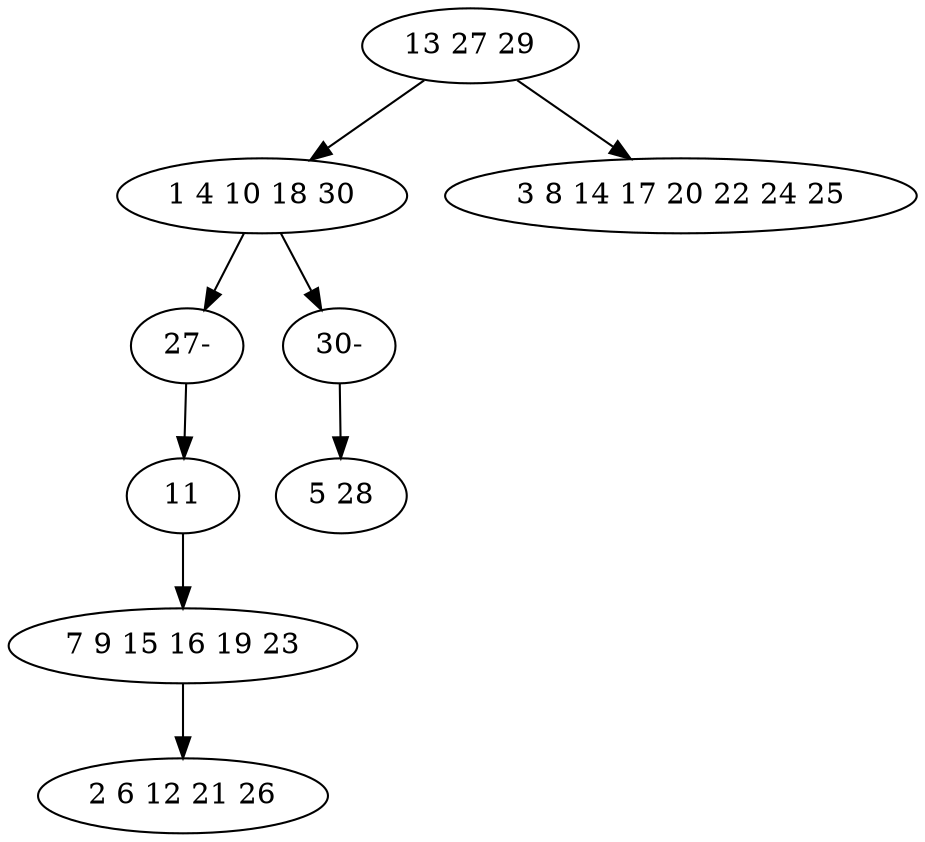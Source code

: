 digraph true_tree {
	"0" -> "1"
	"1" -> "8"
	"2" -> "3"
	"0" -> "4"
	"1" -> "7"
	"3" -> "6"
	"7" -> "5"
	"8" -> "2"
	"0" [label="13 27 29"];
	"1" [label="1 4 10 18 30"];
	"2" [label="11"];
	"3" [label="7 9 15 16 19 23"];
	"4" [label="3 8 14 17 20 22 24 25"];
	"5" [label="5 28"];
	"6" [label="2 6 12 21 26"];
	"7" [label="30-"];
	"8" [label="27-"];
}

